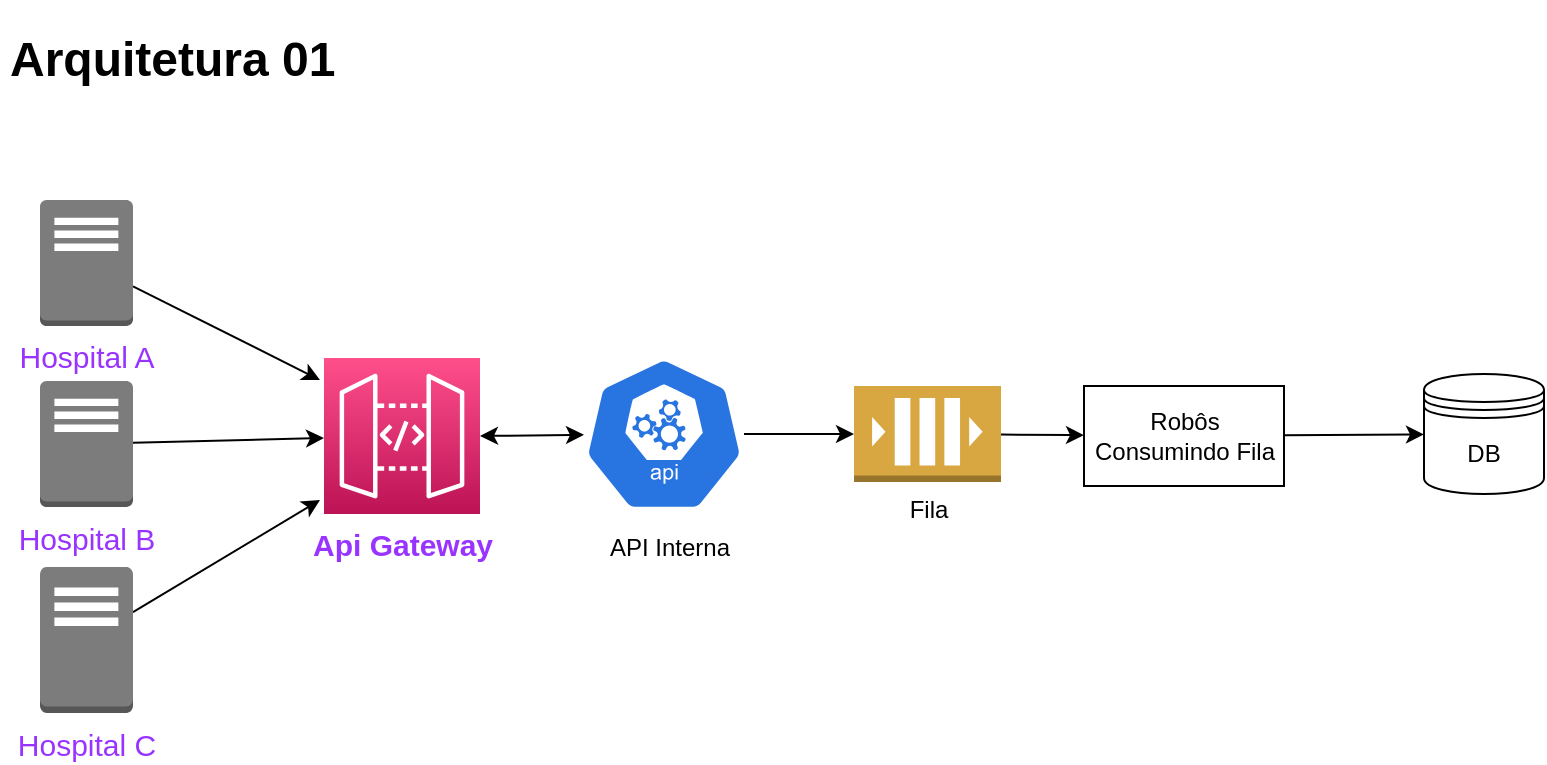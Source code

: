 <mxfile>
    <diagram id="BK8NqhXYwdLLWIM6eWxT" name="Page-1">
        <mxGraphModel dx="1074" dy="782" grid="1" gridSize="10" guides="1" tooltips="1" connect="1" arrows="1" fold="1" page="1" pageScale="1" pageWidth="850" pageHeight="1100" math="0" shadow="0">
            <root>
                <mxCell id="0"/>
                <mxCell id="1" parent="0"/>
                <mxCell id="2" value="&lt;h1&gt;Arquitetura 01&lt;/h1&gt;&lt;p&gt;&lt;br&gt;&lt;/p&gt;&lt;p&gt;&lt;br&gt;&lt;/p&gt;" style="text;html=1;strokeColor=none;fillColor=none;spacing=5;spacingTop=-20;whiteSpace=wrap;overflow=hidden;rounded=0;" parent="1" vertex="1">
                    <mxGeometry x="10" y="10" width="190" height="50" as="geometry"/>
                </mxCell>
                <mxCell id="17" style="edgeStyle=none;html=1;exitX=1;exitY=0.5;exitDx=0;exitDy=0;exitPerimeter=0;entryX=1;entryY=0.5;entryDx=0;entryDy=0;entryPerimeter=0;" parent="1" source="8" target="8" edge="1">
                    <mxGeometry relative="1" as="geometry"/>
                </mxCell>
                <mxCell id="18" style="edgeStyle=none;html=1;exitX=1;exitY=0.5;exitDx=0;exitDy=0;exitPerimeter=0;strokeColor=none;startArrow=classic;startFill=1;" parent="1" source="8" target="16" edge="1">
                    <mxGeometry relative="1" as="geometry"/>
                </mxCell>
                <mxCell id="19" style="edgeStyle=none;html=1;exitX=1;exitY=0.5;exitDx=0;exitDy=0;exitPerimeter=0;startArrow=classic;startFill=1;" parent="1" source="8" target="16" edge="1">
                    <mxGeometry relative="1" as="geometry"/>
                </mxCell>
                <mxCell id="8" value="&lt;font color=&quot;#9933ff&quot; size=&quot;1&quot;&gt;&lt;b style=&quot;font-size: 15px&quot;&gt;Api Gateway&lt;/b&gt;&lt;/font&gt;" style="sketch=0;points=[[0,0,0],[0.25,0,0],[0.5,0,0],[0.75,0,0],[1,0,0],[0,1,0],[0.25,1,0],[0.5,1,0],[0.75,1,0],[1,1,0],[0,0.25,0],[0,0.5,0],[0,0.75,0],[1,0.25,0],[1,0.5,0],[1,0.75,0]];outlineConnect=0;fontColor=#232F3E;gradientColor=#FF4F8B;gradientDirection=north;fillColor=#BC1356;strokeColor=#ffffff;dashed=0;verticalLabelPosition=bottom;verticalAlign=top;align=center;html=1;fontSize=12;fontStyle=0;aspect=fixed;shape=mxgraph.aws4.resourceIcon;resIcon=mxgraph.aws4.api_gateway;" parent="1" vertex="1">
                    <mxGeometry x="172" y="179" width="78" height="78" as="geometry"/>
                </mxCell>
                <mxCell id="36" style="edgeStyle=none;html=1;startArrow=none;startFill=0;" parent="1" source="9" edge="1">
                    <mxGeometry relative="1" as="geometry">
                        <mxPoint x="170" y="190" as="targetPoint"/>
                    </mxGeometry>
                </mxCell>
                <mxCell id="9" value="Hospital A" style="outlineConnect=0;dashed=0;verticalLabelPosition=bottom;verticalAlign=top;align=center;html=1;shape=mxgraph.aws3.traditional_server;fillColor=#7D7C7C;gradientColor=none;labelBackgroundColor=none;fontSize=15;fontColor=#9933FF;" parent="1" vertex="1">
                    <mxGeometry x="30" y="100" width="46.5" height="63" as="geometry"/>
                </mxCell>
                <mxCell id="34" value="" style="edgeStyle=none;html=1;startArrow=none;startFill=0;" parent="1" source="10" target="8" edge="1">
                    <mxGeometry relative="1" as="geometry"/>
                </mxCell>
                <mxCell id="10" value="Hospital B" style="outlineConnect=0;dashed=0;verticalLabelPosition=bottom;verticalAlign=top;align=center;html=1;shape=mxgraph.aws3.traditional_server;fillColor=#7D7C7C;gradientColor=none;labelBackgroundColor=none;fontSize=15;fontColor=#9933FF;" parent="1" vertex="1">
                    <mxGeometry x="30" y="190.5" width="46.5" height="63" as="geometry"/>
                </mxCell>
                <mxCell id="35" style="edgeStyle=none;html=1;startArrow=none;startFill=0;" parent="1" source="11" edge="1">
                    <mxGeometry relative="1" as="geometry">
                        <mxPoint x="170" y="250" as="targetPoint"/>
                    </mxGeometry>
                </mxCell>
                <mxCell id="11" value="Hospital C" style="outlineConnect=0;dashed=0;verticalLabelPosition=bottom;verticalAlign=top;align=center;html=1;shape=mxgraph.aws3.traditional_server;fillColor=#7D7C7C;gradientColor=none;labelBackgroundColor=none;fontSize=15;fontColor=#9933FF;" parent="1" vertex="1">
                    <mxGeometry x="30" y="283.5" width="46.5" height="73" as="geometry"/>
                </mxCell>
                <mxCell id="25" style="edgeStyle=orthogonalEdgeStyle;html=1;startArrow=none;startFill=0;" parent="1" source="16" target="22" edge="1">
                    <mxGeometry relative="1" as="geometry"/>
                </mxCell>
                <mxCell id="16" value="" style="sketch=0;html=1;dashed=0;whitespace=wrap;fillColor=#2875E2;strokeColor=#ffffff;points=[[0.005,0.63,0],[0.1,0.2,0],[0.9,0.2,0],[0.5,0,0],[0.995,0.63,0],[0.72,0.99,0],[0.5,1,0],[0.28,0.99,0]];shape=mxgraph.kubernetes.icon;prIcon=api" parent="1" vertex="1">
                    <mxGeometry x="302" y="175.5" width="80" height="83" as="geometry"/>
                </mxCell>
                <mxCell id="32" value="" style="edgeStyle=none;html=1;" parent="1" source="22" target="26" edge="1">
                    <mxGeometry relative="1" as="geometry"/>
                </mxCell>
                <mxCell id="22" value="Fila" style="outlineConnect=0;dashed=0;verticalLabelPosition=bottom;verticalAlign=top;align=center;html=1;shape=mxgraph.aws3.queue;fillColor=#D9A741;gradientColor=none;" parent="1" vertex="1">
                    <mxGeometry x="437" y="193" width="73.5" height="48" as="geometry"/>
                </mxCell>
                <mxCell id="30" value="" style="edgeStyle=none;html=1;" parent="1" source="26" target="28" edge="1">
                    <mxGeometry relative="1" as="geometry"/>
                </mxCell>
                <mxCell id="26" value="Robôs&lt;br&gt;Consumindo Fila" style="html=1;dashed=0;whitespace=wrap;" parent="1" vertex="1">
                    <mxGeometry x="552" y="193" width="100" height="50" as="geometry"/>
                </mxCell>
                <mxCell id="28" value="DB" style="shape=datastore;whiteSpace=wrap;html=1;" parent="1" vertex="1">
                    <mxGeometry x="722" y="187" width="60" height="60" as="geometry"/>
                </mxCell>
                <mxCell id="33" value="API Interna" style="text;html=1;strokeColor=none;fillColor=none;align=center;verticalAlign=middle;whiteSpace=wrap;rounded=0;" parent="1" vertex="1">
                    <mxGeometry x="310" y="258.5" width="70" height="30" as="geometry"/>
                </mxCell>
            </root>
        </mxGraphModel>
    </diagram>
</mxfile>
